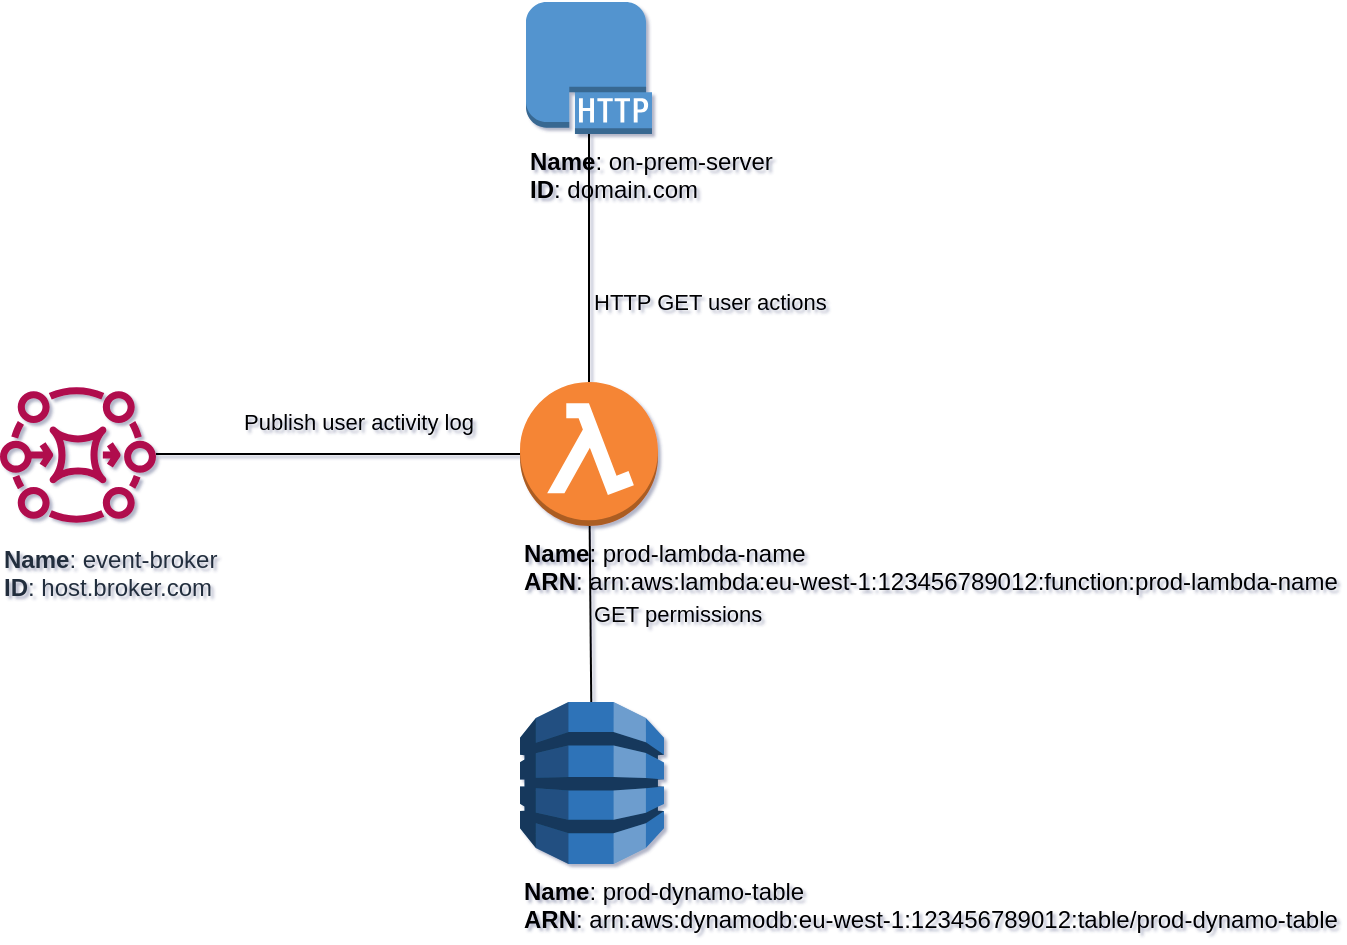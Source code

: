 <mxfile type="MultiCloud"><diagram id="diagram_1" name="AWS components"><mxGraphModel dx="1015" dy="661" grid="1" gridSize="10" guides="1" tooltips="1" connect="1" arrows="1" fold="1" page="1" pageScale="1" pageWidth="850" pageHeight="1100" math="0" shadow="1"><root><mxCell id="0" /><mxCell id="1" parent="0" /><mxCell id="vertex:lambda_function:arn:aws:lambda:eu-west-1:123456789012:function:prod-lambda-name" value="&lt;b&gt;Name&lt;/b&gt;: prod-lambda-name&lt;BR&gt;&lt;b&gt;ARN&lt;/b&gt;: arn:aws:lambda:eu-west-1:123456789012:function:prod-lambda-name" style="verticalLabelPosition=bottom;verticalAlign=top;aspect=fixed;align=left;pointerEvents=1;shape=mxgraph.aws3.lambda_function;prIcon=server;fillColor=#F58534;gradientColor=none;html=1;" parent="1" vertex="1"><mxGeometry width="69" height="72" as="geometry" x="100" y="-230" /></mxCell><mxCell id="vertex:dynamo:arn:aws:dynamodb:eu-west-1:123456789012:table/prod-dynamo-table" value="&lt;b&gt;Name&lt;/b&gt;: prod-dynamo-table&lt;BR&gt;&lt;b&gt;ARN&lt;/b&gt;: arn:aws:dynamodb:eu-west-1:123456789012:table/prod-dynamo-table" style="outlineConnect=0;dashed=0;verticalLabelPosition=bottom;verticalAlign=top;align=left;html=1;shape=mxgraph.aws3.dynamo_db;fillColor=#2E73B8;gradientColor=none;" parent="1" vertex="1"><mxGeometry width="72" height="81" as="geometry" x="100" y="-70" /></mxCell><mxCell id="edge:lambda_function:arn:aws:lambda:eu-west-1:123456789012:function:prod-lambda-name:to:dynamo:arn:aws:dynamodb:eu-west-1:123456789012:table/prod-dynamo-table" style="endFill=0;endArrow=none;endArrow=none;" parent="1" source="vertex:lambda_function:arn:aws:lambda:eu-west-1:123456789012:function:prod-lambda-name" target="vertex:dynamo:arn:aws:dynamodb:eu-west-1:123456789012:table/prod-dynamo-table" edge="2"><mxGeometry as="geometry" /></mxCell><mxCell id="label:lambda_function:arn:aws:lambda:eu-west-1:123456789012:function:prod-lambda-name:to:dynamo:arn:aws:dynamodb:eu-west-1:123456789012:table/prod-dynamo-table" value="GET permissions" style="edgeLabel;html=1;align=left;verticalAlign=middle;resizable=0;points=[];labelBackgroundColor=none;" parent="edge:lambda_function:arn:aws:lambda:eu-west-1:123456789012:function:prod-lambda-name:to:dynamo:arn:aws:dynamodb:eu-west-1:123456789012:table/prod-dynamo-table" vertex="1" connectable="0"><mxGeometry relative="1" as="geometry"><mxPoint as="offset" /></mxGeometry></mxCell><mxCell id="vertex:mq_broker:host.broker.com" value="&lt;b&gt;Name&lt;/b&gt;: event-broker&lt;BR&gt;&lt;b&gt;ID&lt;/b&gt;: host.broker.com" style="sketch=0;outlineConnect=0;fontColor=#232F3E;gradientColor=none;fillColor=#B0084D;strokeColor=none;dashed=0;verticalLabelPosition=bottom;verticalAlign=top;align=left;html=1;fontSize=12;fontStyle=0;aspect=fixed;pointerEvents=1;shape=mxgraph.aws4.mq_broker;" parent="1" vertex="1"><mxGeometry width="78" height="78" as="geometry" x="-160" y="-233" /></mxCell><mxCell id="vertex:http:domain.com" value="&lt;b&gt;Name&lt;/b&gt;: on-prem-server&lt;BR&gt;&lt;b&gt;ID&lt;/b&gt;: domain.com" style="outlineConnect=0;dashed=0;verticalLabelPosition=bottom;verticalAlign=top;align=left;html=1;shape=mxgraph.aws3.http_protocol;fillColor=#5294CF;gradientColor=none;" parent="1" vertex="1"><mxGeometry width="63" height="66" as="geometry" x="103" y="-420" /></mxCell><mxCell id="edge:lambda_function:arn:aws:lambda:eu-west-1:123456789012:function:prod-lambda-name:to:mq_broker:host.broker.com" style="endFill=0;endArrow=none;endArrow=none;" parent="1" source="vertex:lambda_function:arn:aws:lambda:eu-west-1:123456789012:function:prod-lambda-name" target="vertex:mq_broker:host.broker.com" edge="2"><mxGeometry as="geometry" /></mxCell><mxCell id="label:lambda_function:arn:aws:lambda:eu-west-1:123456789012:function:prod-lambda-name:to:mq_broker:host.broker.com" value="Publish user activity log" style="edgeLabel;html=1;align=left;verticalAlign=middle;resizable=0;points=[];labelBackgroundColor=none;" parent="edge:lambda_function:arn:aws:lambda:eu-west-1:123456789012:function:prod-lambda-name:to:mq_broker:host.broker.com" vertex="1" connectable="0"><mxGeometry relative="1" as="geometry"><mxPoint as="offset" x="-49" y="-16" /></mxGeometry></mxCell><mxCell id="edge:lambda_function:arn:aws:lambda:eu-west-1:123456789012:function:prod-lambda-name:to:http:domain.com" style="endFill=0;endArrow=none;endArrow=none;" parent="1" source="vertex:lambda_function:arn:aws:lambda:eu-west-1:123456789012:function:prod-lambda-name" target="vertex:http:domain.com" edge="2"><mxGeometry as="geometry" /></mxCell><mxCell id="label:lambda_function:arn:aws:lambda:eu-west-1:123456789012:function:prod-lambda-name:to:http:domain.com" value="HTTP GET user actions" style="edgeLabel;html=1;align=left;verticalAlign=middle;resizable=0;points=[];labelBackgroundColor=none;" parent="edge:lambda_function:arn:aws:lambda:eu-west-1:123456789012:function:prod-lambda-name:to:http:domain.com" vertex="1" connectable="0"><mxGeometry relative="1" as="geometry"><mxPoint as="offset" y="22" /></mxGeometry></mxCell></root></mxGraphModel></diagram></mxfile>